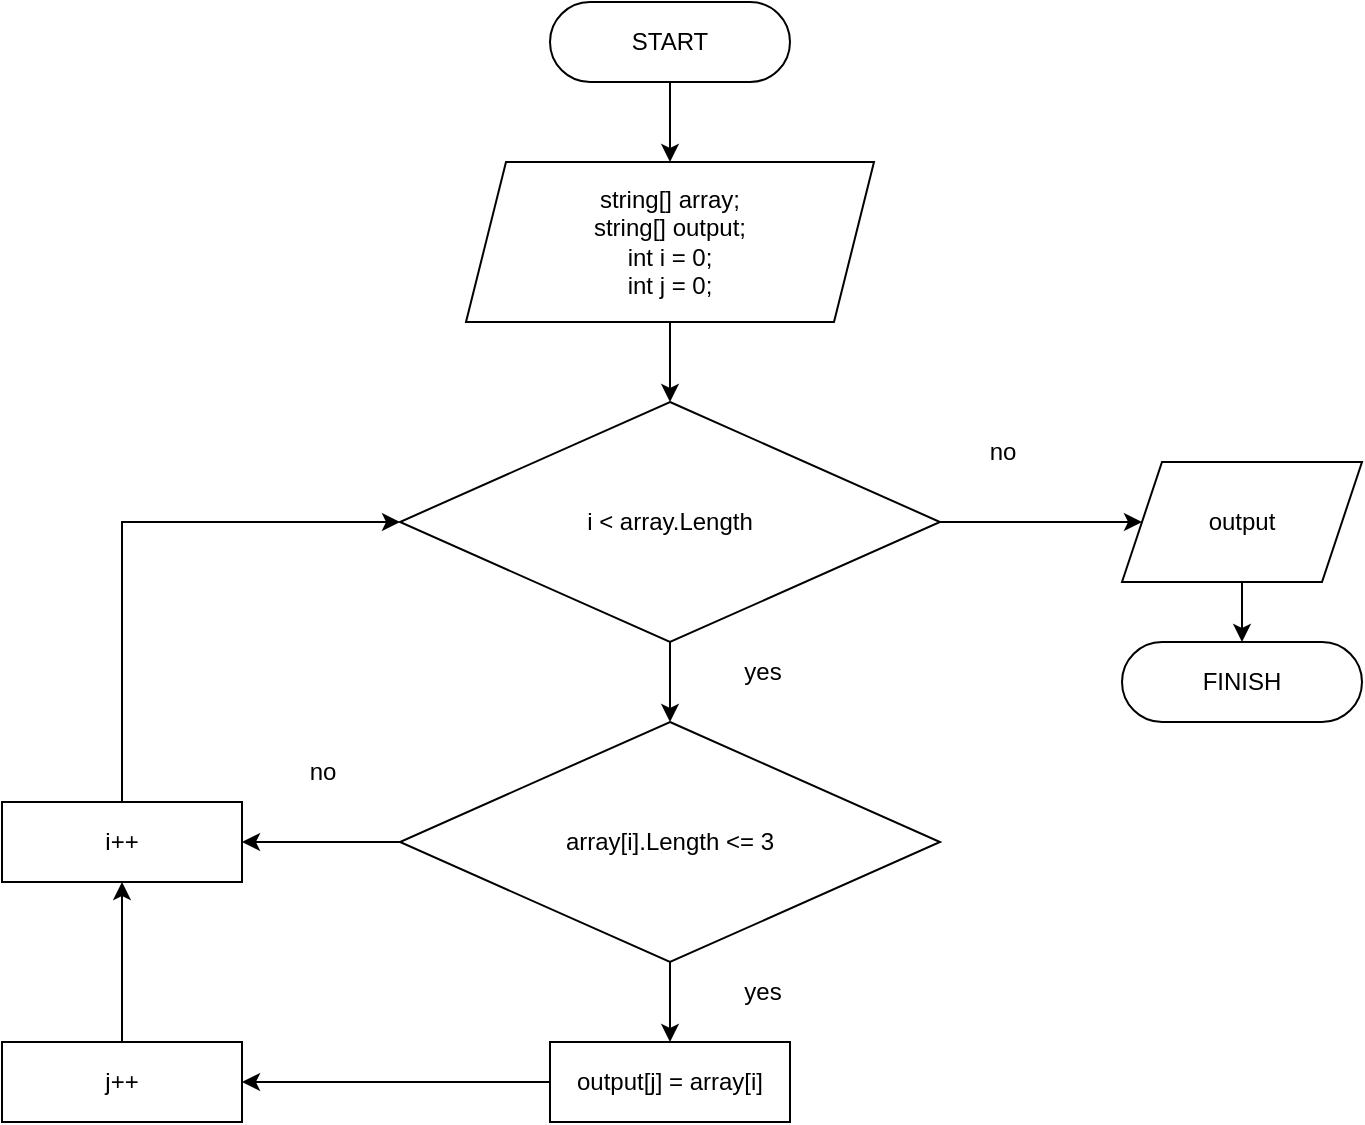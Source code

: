 <mxfile version="20.2.2" type="device"><diagram id="EuJBRdrbl01gv5JIVZdG" name="Страница 1"><mxGraphModel dx="1422" dy="794" grid="1" gridSize="10" guides="1" tooltips="1" connect="1" arrows="1" fold="1" page="1" pageScale="1" pageWidth="827" pageHeight="1169" math="0" shadow="0"><root><mxCell id="0"/><mxCell id="1" parent="0"/><mxCell id="5nzIA3x4PlgAzmIdMvZE-7" value="" style="edgeStyle=orthogonalEdgeStyle;rounded=0;orthogonalLoop=1;jettySize=auto;html=1;" edge="1" parent="1" source="5nzIA3x4PlgAzmIdMvZE-1" target="5nzIA3x4PlgAzmIdMvZE-2"><mxGeometry relative="1" as="geometry"/></mxCell><mxCell id="5nzIA3x4PlgAzmIdMvZE-1" value="START" style="rounded=1;whiteSpace=wrap;html=1;arcSize=50;" vertex="1" parent="1"><mxGeometry x="354" y="40" width="120" height="40" as="geometry"/></mxCell><mxCell id="5nzIA3x4PlgAzmIdMvZE-8" value="" style="edgeStyle=orthogonalEdgeStyle;rounded=0;orthogonalLoop=1;jettySize=auto;html=1;" edge="1" parent="1" source="5nzIA3x4PlgAzmIdMvZE-2" target="5nzIA3x4PlgAzmIdMvZE-3"><mxGeometry relative="1" as="geometry"/></mxCell><mxCell id="5nzIA3x4PlgAzmIdMvZE-2" value="string[] array;&lt;br&gt;string[] output;&lt;br&gt;int i = 0;&lt;br&gt;int j = 0;" style="shape=parallelogram;perimeter=parallelogramPerimeter;whiteSpace=wrap;html=1;fixedSize=1;" vertex="1" parent="1"><mxGeometry x="312" y="120" width="204" height="80" as="geometry"/></mxCell><mxCell id="5nzIA3x4PlgAzmIdMvZE-6" value="" style="edgeStyle=orthogonalEdgeStyle;rounded=0;orthogonalLoop=1;jettySize=auto;html=1;" edge="1" parent="1" source="5nzIA3x4PlgAzmIdMvZE-3" target="5nzIA3x4PlgAzmIdMvZE-4"><mxGeometry relative="1" as="geometry"/></mxCell><mxCell id="5nzIA3x4PlgAzmIdMvZE-10" value="" style="edgeStyle=orthogonalEdgeStyle;rounded=0;orthogonalLoop=1;jettySize=auto;html=1;" edge="1" parent="1" source="5nzIA3x4PlgAzmIdMvZE-3" target="5nzIA3x4PlgAzmIdMvZE-9"><mxGeometry relative="1" as="geometry"/></mxCell><mxCell id="5nzIA3x4PlgAzmIdMvZE-3" value="i &amp;lt; array.Length" style="rhombus;whiteSpace=wrap;html=1;" vertex="1" parent="1"><mxGeometry x="279" y="240" width="270" height="120" as="geometry"/></mxCell><mxCell id="5nzIA3x4PlgAzmIdMvZE-23" value="" style="edgeStyle=orthogonalEdgeStyle;rounded=0;orthogonalLoop=1;jettySize=auto;html=1;" edge="1" parent="1" source="5nzIA3x4PlgAzmIdMvZE-4" target="5nzIA3x4PlgAzmIdMvZE-5"><mxGeometry relative="1" as="geometry"/></mxCell><mxCell id="5nzIA3x4PlgAzmIdMvZE-4" value="output" style="shape=parallelogram;perimeter=parallelogramPerimeter;whiteSpace=wrap;html=1;fixedSize=1;" vertex="1" parent="1"><mxGeometry x="640" y="270" width="120" height="60" as="geometry"/></mxCell><mxCell id="5nzIA3x4PlgAzmIdMvZE-5" value="FINISH" style="rounded=1;whiteSpace=wrap;html=1;arcSize=50;" vertex="1" parent="1"><mxGeometry x="640" y="360" width="120" height="40" as="geometry"/></mxCell><mxCell id="5nzIA3x4PlgAzmIdMvZE-12" value="" style="edgeStyle=orthogonalEdgeStyle;rounded=0;orthogonalLoop=1;jettySize=auto;html=1;" edge="1" parent="1" source="5nzIA3x4PlgAzmIdMvZE-9" target="5nzIA3x4PlgAzmIdMvZE-11"><mxGeometry relative="1" as="geometry"/></mxCell><mxCell id="5nzIA3x4PlgAzmIdMvZE-17" style="edgeStyle=orthogonalEdgeStyle;rounded=0;orthogonalLoop=1;jettySize=auto;html=1;entryX=1;entryY=0.5;entryDx=0;entryDy=0;" edge="1" parent="1" source="5nzIA3x4PlgAzmIdMvZE-9" target="5nzIA3x4PlgAzmIdMvZE-14"><mxGeometry relative="1" as="geometry"/></mxCell><mxCell id="5nzIA3x4PlgAzmIdMvZE-9" value="array[i].Length &amp;lt;= 3" style="rhombus;whiteSpace=wrap;html=1;" vertex="1" parent="1"><mxGeometry x="279" y="400" width="270" height="120" as="geometry"/></mxCell><mxCell id="5nzIA3x4PlgAzmIdMvZE-15" style="edgeStyle=orthogonalEdgeStyle;rounded=0;orthogonalLoop=1;jettySize=auto;html=1;entryX=1;entryY=0.5;entryDx=0;entryDy=0;" edge="1" parent="1" source="5nzIA3x4PlgAzmIdMvZE-11" target="5nzIA3x4PlgAzmIdMvZE-13"><mxGeometry relative="1" as="geometry"/></mxCell><mxCell id="5nzIA3x4PlgAzmIdMvZE-11" value="output[j] = array[i]" style="rounded=0;whiteSpace=wrap;html=1;" vertex="1" parent="1"><mxGeometry x="354" y="560" width="120" height="40" as="geometry"/></mxCell><mxCell id="5nzIA3x4PlgAzmIdMvZE-16" style="edgeStyle=orthogonalEdgeStyle;rounded=0;orthogonalLoop=1;jettySize=auto;html=1;entryX=0.5;entryY=1;entryDx=0;entryDy=0;" edge="1" parent="1" source="5nzIA3x4PlgAzmIdMvZE-13" target="5nzIA3x4PlgAzmIdMvZE-14"><mxGeometry relative="1" as="geometry"/></mxCell><mxCell id="5nzIA3x4PlgAzmIdMvZE-13" value="j++" style="rounded=0;whiteSpace=wrap;html=1;" vertex="1" parent="1"><mxGeometry x="80" y="560" width="120" height="40" as="geometry"/></mxCell><mxCell id="5nzIA3x4PlgAzmIdMvZE-18" style="edgeStyle=orthogonalEdgeStyle;rounded=0;orthogonalLoop=1;jettySize=auto;html=1;entryX=0;entryY=0.5;entryDx=0;entryDy=0;" edge="1" parent="1" source="5nzIA3x4PlgAzmIdMvZE-14" target="5nzIA3x4PlgAzmIdMvZE-3"><mxGeometry relative="1" as="geometry"><Array as="points"><mxPoint x="140" y="300"/></Array></mxGeometry></mxCell><mxCell id="5nzIA3x4PlgAzmIdMvZE-14" value="i++" style="rounded=0;whiteSpace=wrap;html=1;" vertex="1" parent="1"><mxGeometry x="80" y="440" width="120" height="40" as="geometry"/></mxCell><mxCell id="5nzIA3x4PlgAzmIdMvZE-19" value="no" style="text;html=1;align=center;verticalAlign=middle;resizable=0;points=[];autosize=1;strokeColor=none;fillColor=none;" vertex="1" parent="1"><mxGeometry x="560" y="250" width="40" height="30" as="geometry"/></mxCell><mxCell id="5nzIA3x4PlgAzmIdMvZE-20" value="no" style="text;html=1;align=center;verticalAlign=middle;resizable=0;points=[];autosize=1;strokeColor=none;fillColor=none;" vertex="1" parent="1"><mxGeometry x="220" y="410" width="40" height="30" as="geometry"/></mxCell><mxCell id="5nzIA3x4PlgAzmIdMvZE-21" value="yes" style="text;html=1;align=center;verticalAlign=middle;resizable=0;points=[];autosize=1;strokeColor=none;fillColor=none;" vertex="1" parent="1"><mxGeometry x="440" y="360" width="40" height="30" as="geometry"/></mxCell><mxCell id="5nzIA3x4PlgAzmIdMvZE-22" value="yes" style="text;html=1;align=center;verticalAlign=middle;resizable=0;points=[];autosize=1;strokeColor=none;fillColor=none;" vertex="1" parent="1"><mxGeometry x="440" y="520" width="40" height="30" as="geometry"/></mxCell></root></mxGraphModel></diagram></mxfile>